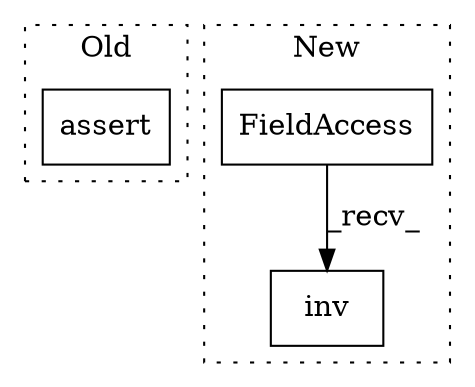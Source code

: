 digraph G {
subgraph cluster0 {
1 [label="assert" a="6" s="6069" l="7" shape="box"];
label = "Old";
style="dotted";
}
subgraph cluster1 {
2 [label="inv" a="32" s="7003,7017" l="4,1" shape="box"];
3 [label="FieldAccess" a="22" s="6990" l="12" shape="box"];
label = "New";
style="dotted";
}
3 -> 2 [label="_recv_"];
}